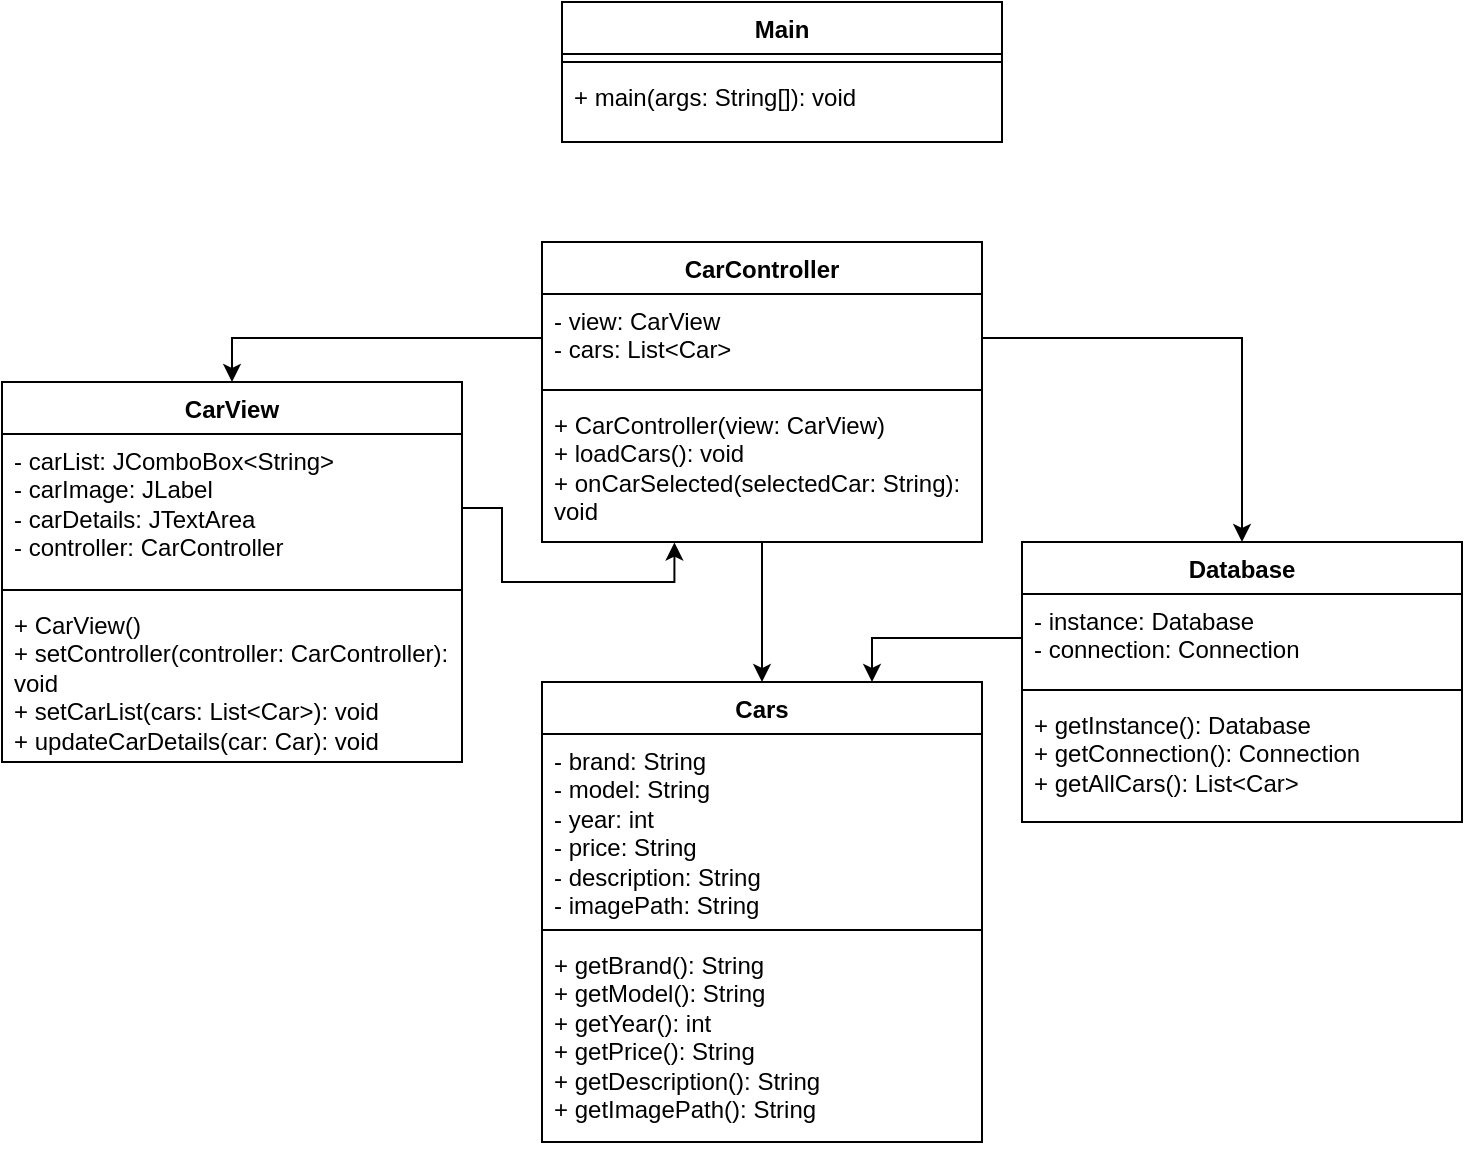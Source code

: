 <mxfile version="26.0.4">
  <diagram name="Страница — 1" id="FLKnb8VxyuF6A4StAYXA">
    <mxGraphModel dx="903" dy="1712" grid="0" gridSize="10" guides="1" tooltips="1" connect="1" arrows="1" fold="1" page="0" pageScale="1" pageWidth="827" pageHeight="1169" math="0" shadow="0">
      <root>
        <mxCell id="0" />
        <mxCell id="1" parent="0" />
        <mxCell id="pQx3iZtivwP6ukkQNSp4-14" value="Cars" style="swimlane;fontStyle=1;align=center;verticalAlign=top;childLayout=stackLayout;horizontal=1;startSize=26;horizontalStack=0;resizeParent=1;resizeParentMax=0;resizeLast=0;collapsible=1;marginBottom=0;whiteSpace=wrap;html=1;" vertex="1" parent="1">
          <mxGeometry x="330" y="540" width="220" height="230" as="geometry" />
        </mxCell>
        <mxCell id="pQx3iZtivwP6ukkQNSp4-15" value="&lt;div&gt;- brand: String&lt;/div&gt;&lt;div&gt;- model: String&amp;nbsp;&lt;/div&gt;&lt;div&gt;&lt;span style=&quot;background-color: transparent; color: light-dark(rgb(0, 0, 0), rgb(255, 255, 255));&quot;&gt;- year: int&lt;/span&gt;&lt;/div&gt;&lt;div&gt;- price: String&lt;/div&gt;&lt;div&gt;&lt;div&gt;- description: String&lt;/div&gt;&lt;div&gt;- imagePath: String&lt;/div&gt;&lt;/div&gt;" style="text;strokeColor=none;fillColor=none;align=left;verticalAlign=top;spacingLeft=4;spacingRight=4;overflow=hidden;rotatable=0;points=[[0,0.5],[1,0.5]];portConstraint=eastwest;whiteSpace=wrap;html=1;" vertex="1" parent="pQx3iZtivwP6ukkQNSp4-14">
          <mxGeometry y="26" width="220" height="94" as="geometry" />
        </mxCell>
        <mxCell id="pQx3iZtivwP6ukkQNSp4-16" value="" style="line;strokeWidth=1;fillColor=none;align=left;verticalAlign=middle;spacingTop=-1;spacingLeft=3;spacingRight=3;rotatable=0;labelPosition=right;points=[];portConstraint=eastwest;strokeColor=inherit;" vertex="1" parent="pQx3iZtivwP6ukkQNSp4-14">
          <mxGeometry y="120" width="220" height="8" as="geometry" />
        </mxCell>
        <mxCell id="pQx3iZtivwP6ukkQNSp4-17" value="&lt;div&gt;+ getBrand(): String&lt;/div&gt;&lt;div&gt;+ getModel(): String&lt;/div&gt;&lt;div&gt;+ getYear(): int&lt;/div&gt;&lt;div&gt;+ getPrice(): String&lt;/div&gt;&lt;div&gt;+ getDescription(): String&lt;/div&gt;&lt;div&gt;+ getImagePath(): String&lt;/div&gt;" style="text;strokeColor=none;fillColor=none;align=left;verticalAlign=top;spacingLeft=4;spacingRight=4;overflow=hidden;rotatable=0;points=[[0,0.5],[1,0.5]];portConstraint=eastwest;whiteSpace=wrap;html=1;" vertex="1" parent="pQx3iZtivwP6ukkQNSp4-14">
          <mxGeometry y="128" width="220" height="102" as="geometry" />
        </mxCell>
        <mxCell id="pQx3iZtivwP6ukkQNSp4-37" style="edgeStyle=orthogonalEdgeStyle;rounded=0;orthogonalLoop=1;jettySize=auto;html=1;entryX=0.5;entryY=0;entryDx=0;entryDy=0;" edge="1" parent="1" source="pQx3iZtivwP6ukkQNSp4-18" target="pQx3iZtivwP6ukkQNSp4-14">
          <mxGeometry relative="1" as="geometry" />
        </mxCell>
        <mxCell id="pQx3iZtivwP6ukkQNSp4-18" value="CarController" style="swimlane;fontStyle=1;align=center;verticalAlign=top;childLayout=stackLayout;horizontal=1;startSize=26;horizontalStack=0;resizeParent=1;resizeParentMax=0;resizeLast=0;collapsible=1;marginBottom=0;whiteSpace=wrap;html=1;" vertex="1" parent="1">
          <mxGeometry x="330" y="320" width="220" height="150" as="geometry" />
        </mxCell>
        <mxCell id="pQx3iZtivwP6ukkQNSp4-19" value="&lt;div&gt;- view: CarView&lt;/div&gt;&lt;div&gt;- cars: List&amp;lt;Car&amp;gt;&lt;/div&gt;" style="text;strokeColor=none;fillColor=none;align=left;verticalAlign=top;spacingLeft=4;spacingRight=4;overflow=hidden;rotatable=0;points=[[0,0.5],[1,0.5]];portConstraint=eastwest;whiteSpace=wrap;html=1;" vertex="1" parent="pQx3iZtivwP6ukkQNSp4-18">
          <mxGeometry y="26" width="220" height="44" as="geometry" />
        </mxCell>
        <mxCell id="pQx3iZtivwP6ukkQNSp4-20" value="" style="line;strokeWidth=1;fillColor=none;align=left;verticalAlign=middle;spacingTop=-1;spacingLeft=3;spacingRight=3;rotatable=0;labelPosition=right;points=[];portConstraint=eastwest;strokeColor=inherit;" vertex="1" parent="pQx3iZtivwP6ukkQNSp4-18">
          <mxGeometry y="70" width="220" height="8" as="geometry" />
        </mxCell>
        <mxCell id="pQx3iZtivwP6ukkQNSp4-21" value="&lt;div&gt;+ CarController(view: CarView)&lt;/div&gt;&lt;div&gt;+ loadCars(): void&lt;/div&gt;&lt;div&gt;+ onCarSelected(selectedCar: String): void&lt;/div&gt;" style="text;strokeColor=none;fillColor=none;align=left;verticalAlign=top;spacingLeft=4;spacingRight=4;overflow=hidden;rotatable=0;points=[[0,0.5],[1,0.5]];portConstraint=eastwest;whiteSpace=wrap;html=1;" vertex="1" parent="pQx3iZtivwP6ukkQNSp4-18">
          <mxGeometry y="78" width="220" height="72" as="geometry" />
        </mxCell>
        <mxCell id="pQx3iZtivwP6ukkQNSp4-22" value="Database" style="swimlane;fontStyle=1;align=center;verticalAlign=top;childLayout=stackLayout;horizontal=1;startSize=26;horizontalStack=0;resizeParent=1;resizeParentMax=0;resizeLast=0;collapsible=1;marginBottom=0;whiteSpace=wrap;html=1;" vertex="1" parent="1">
          <mxGeometry x="570" y="470" width="220" height="140" as="geometry" />
        </mxCell>
        <mxCell id="pQx3iZtivwP6ukkQNSp4-23" value="&lt;div&gt;- instance: Database&lt;/div&gt;&lt;div&gt;- connection: Connection&lt;/div&gt;" style="text;strokeColor=none;fillColor=none;align=left;verticalAlign=top;spacingLeft=4;spacingRight=4;overflow=hidden;rotatable=0;points=[[0,0.5],[1,0.5]];portConstraint=eastwest;whiteSpace=wrap;html=1;" vertex="1" parent="pQx3iZtivwP6ukkQNSp4-22">
          <mxGeometry y="26" width="220" height="44" as="geometry" />
        </mxCell>
        <mxCell id="pQx3iZtivwP6ukkQNSp4-24" value="" style="line;strokeWidth=1;fillColor=none;align=left;verticalAlign=middle;spacingTop=-1;spacingLeft=3;spacingRight=3;rotatable=0;labelPosition=right;points=[];portConstraint=eastwest;strokeColor=inherit;" vertex="1" parent="pQx3iZtivwP6ukkQNSp4-22">
          <mxGeometry y="70" width="220" height="8" as="geometry" />
        </mxCell>
        <mxCell id="pQx3iZtivwP6ukkQNSp4-25" value="&lt;div&gt;+ getInstance(): Database&lt;/div&gt;&lt;div&gt;+ getConnection(): Connection&lt;/div&gt;&lt;div&gt;+ getAllCars(): List&amp;lt;Car&amp;gt;&lt;/div&gt;" style="text;strokeColor=none;fillColor=none;align=left;verticalAlign=top;spacingLeft=4;spacingRight=4;overflow=hidden;rotatable=0;points=[[0,0.5],[1,0.5]];portConstraint=eastwest;whiteSpace=wrap;html=1;" vertex="1" parent="pQx3iZtivwP6ukkQNSp4-22">
          <mxGeometry y="78" width="220" height="62" as="geometry" />
        </mxCell>
        <mxCell id="pQx3iZtivwP6ukkQNSp4-27" value="CarView" style="swimlane;fontStyle=1;align=center;verticalAlign=top;childLayout=stackLayout;horizontal=1;startSize=26;horizontalStack=0;resizeParent=1;resizeParentMax=0;resizeLast=0;collapsible=1;marginBottom=0;whiteSpace=wrap;html=1;" vertex="1" parent="1">
          <mxGeometry x="60" y="390" width="230" height="190" as="geometry" />
        </mxCell>
        <mxCell id="pQx3iZtivwP6ukkQNSp4-28" value="&lt;div&gt;- carList: JComboBox&amp;lt;String&amp;gt;&lt;/div&gt;&lt;div&gt;- carImage: JLabel&lt;/div&gt;&lt;div&gt;- carDetails: JTextArea&lt;/div&gt;&lt;div&gt;- controller: CarController&lt;/div&gt;" style="text;strokeColor=none;fillColor=none;align=left;verticalAlign=top;spacingLeft=4;spacingRight=4;overflow=hidden;rotatable=0;points=[[0,0.5],[1,0.5]];portConstraint=eastwest;whiteSpace=wrap;html=1;" vertex="1" parent="pQx3iZtivwP6ukkQNSp4-27">
          <mxGeometry y="26" width="230" height="74" as="geometry" />
        </mxCell>
        <mxCell id="pQx3iZtivwP6ukkQNSp4-29" value="" style="line;strokeWidth=1;fillColor=none;align=left;verticalAlign=middle;spacingTop=-1;spacingLeft=3;spacingRight=3;rotatable=0;labelPosition=right;points=[];portConstraint=eastwest;strokeColor=inherit;" vertex="1" parent="pQx3iZtivwP6ukkQNSp4-27">
          <mxGeometry y="100" width="230" height="8" as="geometry" />
        </mxCell>
        <mxCell id="pQx3iZtivwP6ukkQNSp4-30" value="&lt;div&gt;+ CarView()&lt;/div&gt;&lt;div&gt;+ setController(controller: CarController): void&lt;/div&gt;&lt;div&gt;+ setCarList(cars: List&amp;lt;Car&amp;gt;): void&lt;/div&gt;&lt;div&gt;+ updateCarDetails(car: Car): void&lt;/div&gt;" style="text;strokeColor=none;fillColor=none;align=left;verticalAlign=top;spacingLeft=4;spacingRight=4;overflow=hidden;rotatable=0;points=[[0,0.5],[1,0.5]];portConstraint=eastwest;whiteSpace=wrap;html=1;" vertex="1" parent="pQx3iZtivwP6ukkQNSp4-27">
          <mxGeometry y="108" width="230" height="82" as="geometry" />
        </mxCell>
        <mxCell id="pQx3iZtivwP6ukkQNSp4-31" value="Main" style="swimlane;fontStyle=1;align=center;verticalAlign=top;childLayout=stackLayout;horizontal=1;startSize=26;horizontalStack=0;resizeParent=1;resizeParentMax=0;resizeLast=0;collapsible=1;marginBottom=0;whiteSpace=wrap;html=1;" vertex="1" parent="1">
          <mxGeometry x="340" y="200" width="220" height="70" as="geometry" />
        </mxCell>
        <mxCell id="pQx3iZtivwP6ukkQNSp4-33" value="" style="line;strokeWidth=1;fillColor=none;align=left;verticalAlign=middle;spacingTop=-1;spacingLeft=3;spacingRight=3;rotatable=0;labelPosition=right;points=[];portConstraint=eastwest;strokeColor=inherit;" vertex="1" parent="pQx3iZtivwP6ukkQNSp4-31">
          <mxGeometry y="26" width="220" height="8" as="geometry" />
        </mxCell>
        <mxCell id="pQx3iZtivwP6ukkQNSp4-34" value="+ main(args: String[]): void" style="text;strokeColor=none;fillColor=none;align=left;verticalAlign=top;spacingLeft=4;spacingRight=4;overflow=hidden;rotatable=0;points=[[0,0.5],[1,0.5]];portConstraint=eastwest;whiteSpace=wrap;html=1;" vertex="1" parent="pQx3iZtivwP6ukkQNSp4-31">
          <mxGeometry y="34" width="220" height="36" as="geometry" />
        </mxCell>
        <mxCell id="pQx3iZtivwP6ukkQNSp4-35" style="edgeStyle=orthogonalEdgeStyle;rounded=0;orthogonalLoop=1;jettySize=auto;html=1;entryX=0.5;entryY=0;entryDx=0;entryDy=0;" edge="1" parent="1" source="pQx3iZtivwP6ukkQNSp4-19" target="pQx3iZtivwP6ukkQNSp4-22">
          <mxGeometry relative="1" as="geometry" />
        </mxCell>
        <mxCell id="pQx3iZtivwP6ukkQNSp4-36" style="edgeStyle=orthogonalEdgeStyle;rounded=0;orthogonalLoop=1;jettySize=auto;html=1;entryX=0.5;entryY=0;entryDx=0;entryDy=0;" edge="1" parent="1" source="pQx3iZtivwP6ukkQNSp4-19" target="pQx3iZtivwP6ukkQNSp4-27">
          <mxGeometry relative="1" as="geometry" />
        </mxCell>
        <mxCell id="pQx3iZtivwP6ukkQNSp4-38" style="edgeStyle=orthogonalEdgeStyle;rounded=0;orthogonalLoop=1;jettySize=auto;html=1;entryX=0.75;entryY=0;entryDx=0;entryDy=0;" edge="1" parent="1" source="pQx3iZtivwP6ukkQNSp4-23" target="pQx3iZtivwP6ukkQNSp4-14">
          <mxGeometry relative="1" as="geometry" />
        </mxCell>
        <mxCell id="pQx3iZtivwP6ukkQNSp4-39" style="edgeStyle=orthogonalEdgeStyle;rounded=0;orthogonalLoop=1;jettySize=auto;html=1;entryX=0.301;entryY=1.004;entryDx=0;entryDy=0;entryPerimeter=0;" edge="1" parent="1" source="pQx3iZtivwP6ukkQNSp4-28" target="pQx3iZtivwP6ukkQNSp4-21">
          <mxGeometry relative="1" as="geometry" />
        </mxCell>
      </root>
    </mxGraphModel>
  </diagram>
</mxfile>
